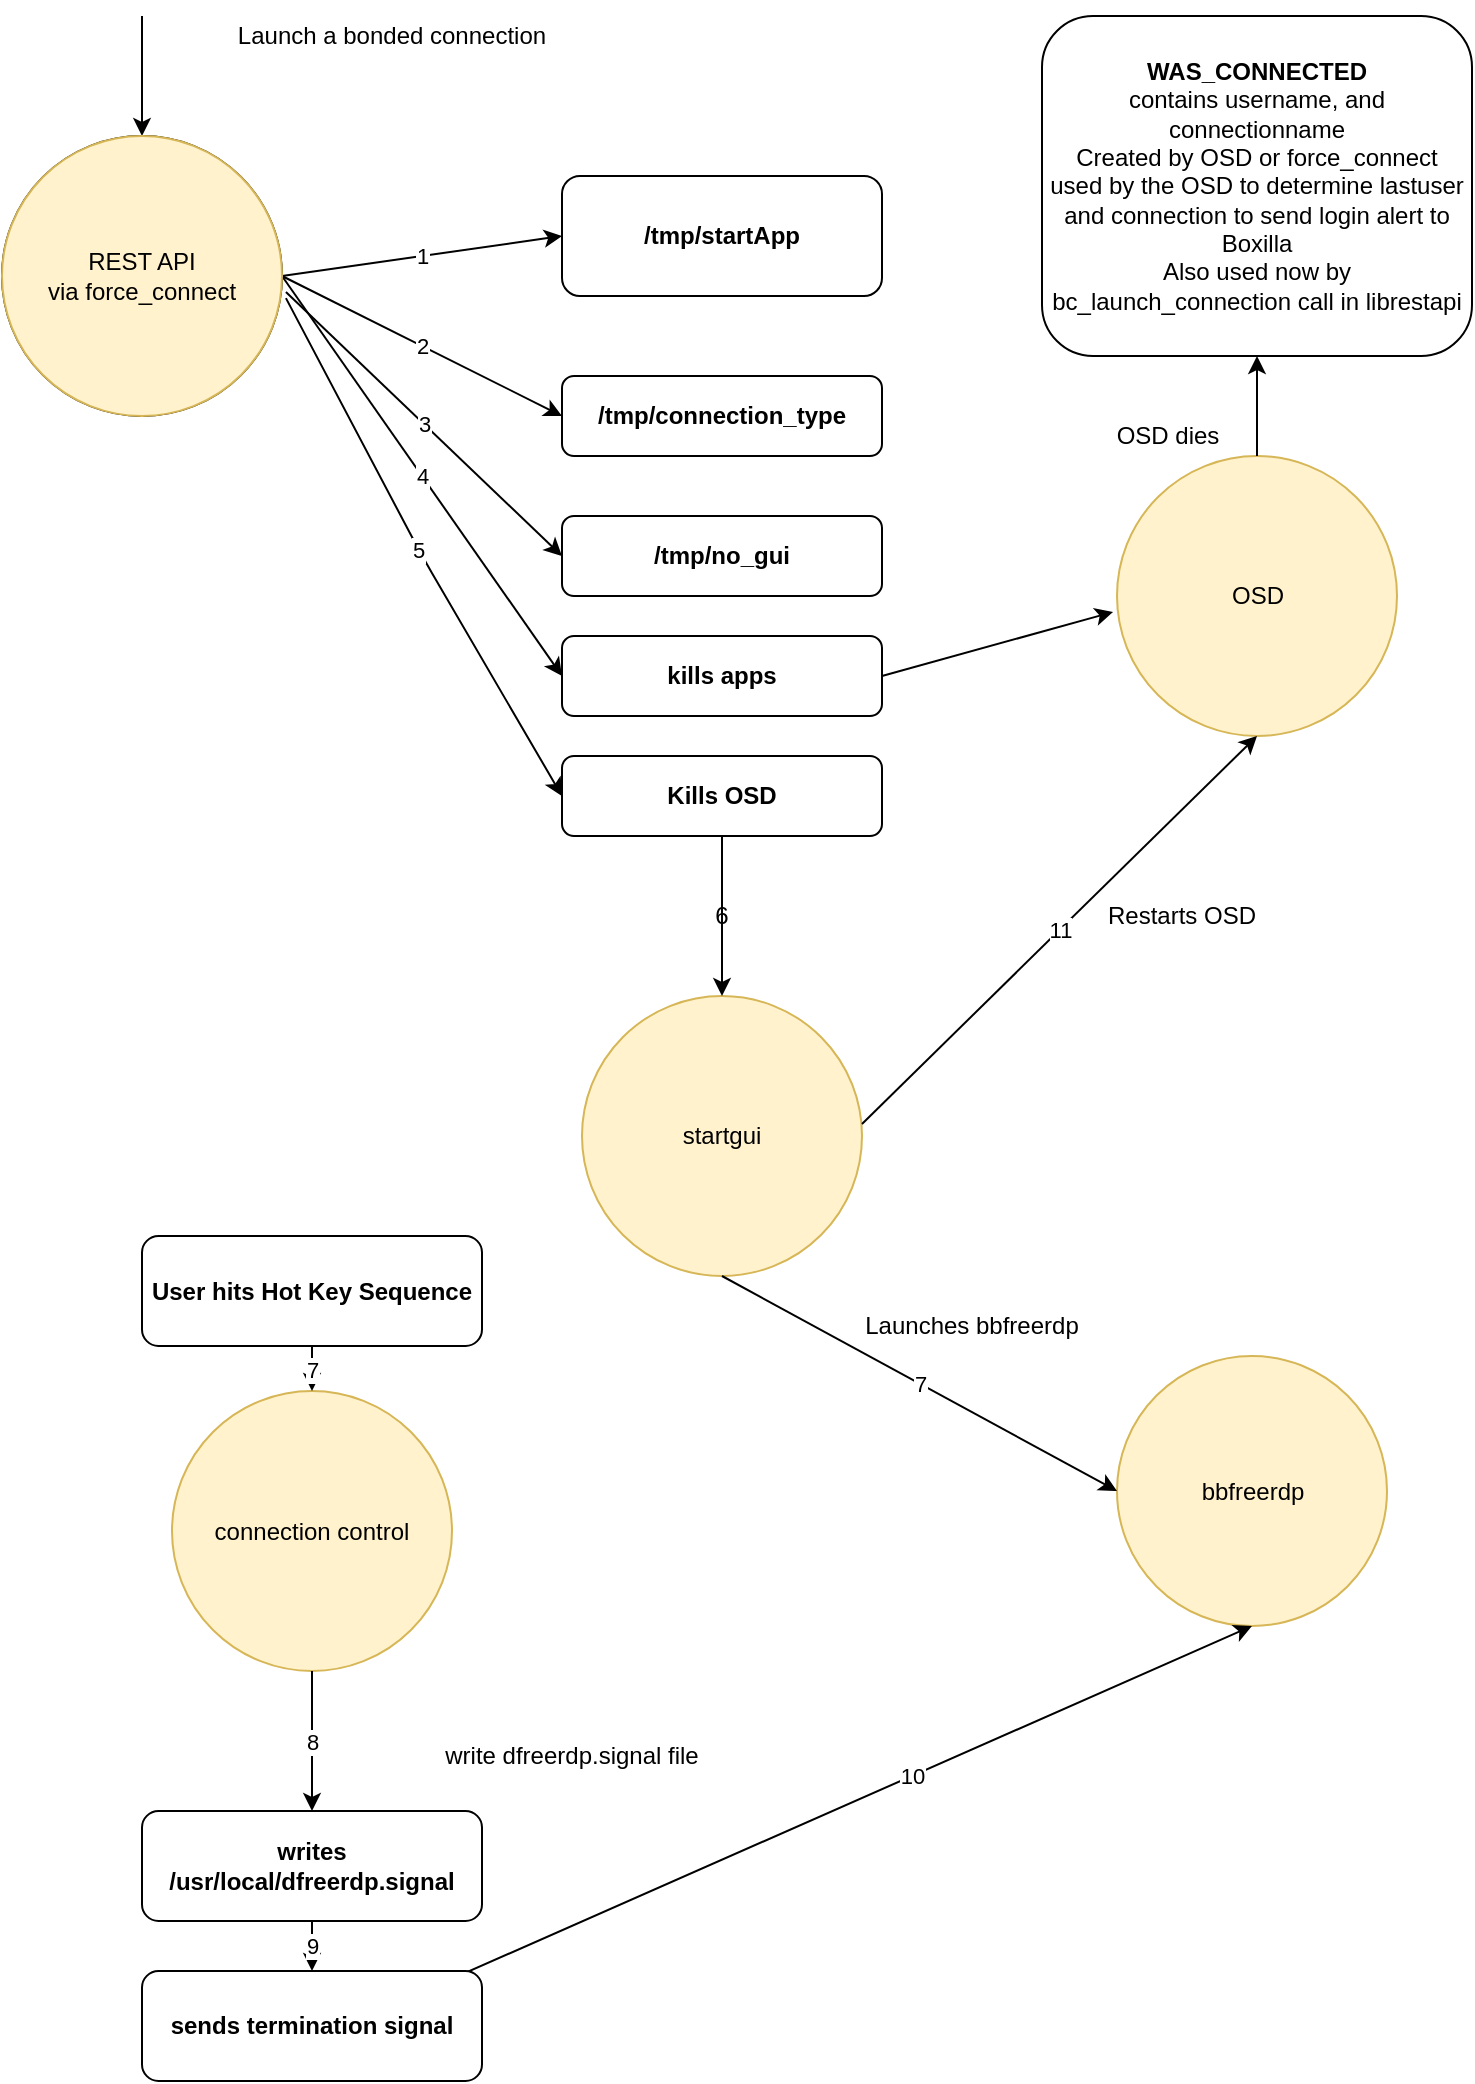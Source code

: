 <mxfile version="13.9.9" type="device"><diagram id="X28Qd1dq4g8rn_oE60Aq" name="Page-1"><mxGraphModel dx="1551" dy="1380" grid="1" gridSize="10" guides="1" tooltips="1" connect="1" arrows="1" fold="1" page="1" pageScale="1" pageWidth="827" pageHeight="1169" math="0" shadow="0"><root><mxCell id="0"/><mxCell id="1" parent="0"/><mxCell id="LIoYu5u3yqScaRy6AQJt-1" value="connection control" style="ellipse;whiteSpace=wrap;html=1;aspect=fixed;fillColor=#fff2cc;strokeColor=#d6b656;" parent="1" vertex="1"><mxGeometry x="105" y="697.5" width="140" height="140" as="geometry"/></mxCell><mxCell id="LIoYu5u3yqScaRy6AQJt-2" value="bbfreerdp" style="ellipse;whiteSpace=wrap;html=1;aspect=fixed;fillColor=#fff2cc;strokeColor=#d6b656;" parent="1" vertex="1"><mxGeometry x="577.5" y="680" width="135" height="135" as="geometry"/></mxCell><mxCell id="LIoYu5u3yqScaRy6AQJt-3" value="startgui" style="ellipse;whiteSpace=wrap;html=1;aspect=fixed;fillColor=#fff2cc;strokeColor=#d6b656;" parent="1" vertex="1"><mxGeometry x="310" y="500" width="140" height="140" as="geometry"/></mxCell><mxCell id="LIoYu5u3yqScaRy6AQJt-4" value="OSD" style="ellipse;whiteSpace=wrap;html=1;aspect=fixed;fillColor=#fff2cc;strokeColor=#d6b656;" parent="1" vertex="1"><mxGeometry x="577.5" y="230" width="140" height="140" as="geometry"/></mxCell><mxCell id="LIoYu5u3yqScaRy6AQJt-5" value="&lt;b&gt;writes /usr/local/dfreerdp.signal&lt;/b&gt;" style="rounded=1;whiteSpace=wrap;html=1;" parent="1" vertex="1"><mxGeometry x="90" y="907.5" width="170" height="55" as="geometry"/></mxCell><mxCell id="LIoYu5u3yqScaRy6AQJt-6" value="&lt;b&gt;/tmp/connection_type&lt;/b&gt;" style="rounded=1;whiteSpace=wrap;html=1;" parent="1" vertex="1"><mxGeometry x="300" y="190" width="160" height="40" as="geometry"/></mxCell><mxCell id="LIoYu5u3yqScaRy6AQJt-10" style="edgeStyle=orthogonalEdgeStyle;rounded=0;orthogonalLoop=1;jettySize=auto;html=1;entryX=0.5;entryY=0;entryDx=0;entryDy=0;" parent="1" target="LIoYu5u3yqScaRy6AQJt-7" edge="1"><mxGeometry relative="1" as="geometry"><mxPoint x="160" y="50" as="targetPoint"/><mxPoint x="90" y="10" as="sourcePoint"/><Array as="points"><mxPoint x="90" y="10"/></Array></mxGeometry></mxCell><mxCell id="LIoYu5u3yqScaRy6AQJt-7" value="REST API&lt;br&gt;via force_connect" style="ellipse;whiteSpace=wrap;html=1;aspect=fixed;" parent="1" vertex="1"><mxGeometry x="20" y="70" width="140" height="140" as="geometry"/></mxCell><mxCell id="LIoYu5u3yqScaRy6AQJt-8" value="&lt;b&gt;WAS_CONNECTED&lt;/b&gt;&lt;br&gt;contains username, and connectionname&lt;br&gt;Created by OSD or force_connect&lt;br&gt;used by the OSD to determine lastuser and connection to send login alert to Boxilla&lt;br&gt;Also used now by bc_launch_connection call in librestapi" style="rounded=1;whiteSpace=wrap;html=1;" parent="1" vertex="1"><mxGeometry x="540" y="10" width="215" height="170" as="geometry"/></mxCell><mxCell id="LIoYu5u3yqScaRy6AQJt-9" value="1" style="endArrow=classic;html=1;exitX=1;exitY=0.5;exitDx=0;exitDy=0;entryX=0;entryY=0.5;entryDx=0;entryDy=0;" parent="1" source="LIoYu5u3yqScaRy6AQJt-7" target="LIoYu5u3yqScaRy6AQJt-12" edge="1"><mxGeometry width="50" height="50" relative="1" as="geometry"><mxPoint x="390" y="450" as="sourcePoint"/><mxPoint x="440" y="400" as="targetPoint"/></mxGeometry></mxCell><mxCell id="LIoYu5u3yqScaRy6AQJt-11" value="Launch a bonded connection&lt;br&gt;" style="text;html=1;strokeColor=none;fillColor=none;align=center;verticalAlign=middle;whiteSpace=wrap;rounded=0;" parent="1" vertex="1"><mxGeometry x="100" y="10" width="230" height="20" as="geometry"/></mxCell><mxCell id="LIoYu5u3yqScaRy6AQJt-12" value="&lt;b&gt;/tmp/startApp&lt;/b&gt;" style="rounded=1;whiteSpace=wrap;html=1;" parent="1" vertex="1"><mxGeometry x="300" y="90" width="160" height="60" as="geometry"/></mxCell><mxCell id="LIoYu5u3yqScaRy6AQJt-14" value="2" style="endArrow=classic;html=1;exitX=1;exitY=0.5;exitDx=0;exitDy=0;entryX=0;entryY=0.5;entryDx=0;entryDy=0;" parent="1" source="LIoYu5u3yqScaRy6AQJt-7" target="LIoYu5u3yqScaRy6AQJt-6" edge="1"><mxGeometry width="50" height="50" relative="1" as="geometry"><mxPoint x="390" y="430" as="sourcePoint"/><mxPoint x="440" y="380" as="targetPoint"/></mxGeometry></mxCell><mxCell id="LIoYu5u3yqScaRy6AQJt-16" value="&lt;b&gt;/tmp/no_gui&lt;/b&gt;" style="rounded=1;whiteSpace=wrap;html=1;" parent="1" vertex="1"><mxGeometry x="300" y="260" width="160" height="40" as="geometry"/></mxCell><mxCell id="LIoYu5u3yqScaRy6AQJt-19" value="3" style="endArrow=classic;html=1;exitX=1.014;exitY=0.557;exitDx=0;exitDy=0;exitPerimeter=0;entryX=0;entryY=0.5;entryDx=0;entryDy=0;" parent="1" source="LIoYu5u3yqScaRy6AQJt-7" target="LIoYu5u3yqScaRy6AQJt-16" edge="1"><mxGeometry width="50" height="50" relative="1" as="geometry"><mxPoint x="390" y="410" as="sourcePoint"/><mxPoint x="440" y="360" as="targetPoint"/></mxGeometry></mxCell><mxCell id="LIoYu5u3yqScaRy6AQJt-21" value="&lt;b&gt;kills apps&lt;/b&gt;" style="rounded=1;whiteSpace=wrap;html=1;" parent="1" vertex="1"><mxGeometry x="300" y="320" width="160" height="40" as="geometry"/></mxCell><mxCell id="LIoYu5u3yqScaRy6AQJt-22" value="&lt;b&gt;Kills OSD&lt;/b&gt;" style="rounded=1;whiteSpace=wrap;html=1;" parent="1" vertex="1"><mxGeometry x="300" y="380" width="160" height="40" as="geometry"/></mxCell><mxCell id="LIoYu5u3yqScaRy6AQJt-23" value="4" style="endArrow=classic;html=1;entryX=0;entryY=0.5;entryDx=0;entryDy=0;" parent="1" target="LIoYu5u3yqScaRy6AQJt-21" edge="1"><mxGeometry width="50" height="50" relative="1" as="geometry"><mxPoint x="160" y="140" as="sourcePoint"/><mxPoint x="440" y="360" as="targetPoint"/></mxGeometry></mxCell><mxCell id="LIoYu5u3yqScaRy6AQJt-24" value="5" style="endArrow=classic;html=1;exitX=1.014;exitY=0.579;exitDx=0;exitDy=0;exitPerimeter=0;entryX=0;entryY=0.5;entryDx=0;entryDy=0;" parent="1" source="LIoYu5u3yqScaRy6AQJt-7" target="LIoYu5u3yqScaRy6AQJt-22" edge="1"><mxGeometry width="50" height="50" relative="1" as="geometry"><mxPoint x="390" y="410" as="sourcePoint"/><mxPoint x="440" y="360" as="targetPoint"/><Array as="points"><mxPoint x="230" y="280"/></Array></mxGeometry></mxCell><mxCell id="LIoYu5u3yqScaRy6AQJt-25" value="" style="endArrow=classic;html=1;entryX=0.5;entryY=0;entryDx=0;entryDy=0;exitX=0.5;exitY=1;exitDx=0;exitDy=0;" parent="1" source="LIoYu5u3yqScaRy6AQJt-22" target="LIoYu5u3yqScaRy6AQJt-3" edge="1"><mxGeometry width="50" height="50" relative="1" as="geometry"><mxPoint x="390" y="510" as="sourcePoint"/><mxPoint x="440" y="460" as="targetPoint"/></mxGeometry></mxCell><mxCell id="LIoYu5u3yqScaRy6AQJt-26" value="6" style="text;html=1;strokeColor=none;fillColor=none;align=center;verticalAlign=middle;whiteSpace=wrap;rounded=0;" parent="1" vertex="1"><mxGeometry x="265" y="450" width="230" height="20" as="geometry"/></mxCell><mxCell id="LIoYu5u3yqScaRy6AQJt-27" value="" style="endArrow=classic;html=1;entryX=-0.014;entryY=0.557;entryDx=0;entryDy=0;entryPerimeter=0;exitX=1;exitY=0.5;exitDx=0;exitDy=0;" parent="1" source="LIoYu5u3yqScaRy6AQJt-21" target="LIoYu5u3yqScaRy6AQJt-4" edge="1"><mxGeometry width="50" height="50" relative="1" as="geometry"><mxPoint x="390" y="510" as="sourcePoint"/><mxPoint x="440" y="460" as="targetPoint"/></mxGeometry></mxCell><mxCell id="LIoYu5u3yqScaRy6AQJt-28" value="OSD dies" style="text;html=1;strokeColor=none;fillColor=none;align=center;verticalAlign=middle;whiteSpace=wrap;rounded=0;" parent="1" vertex="1"><mxGeometry x="487.5" y="210" width="230" height="20" as="geometry"/></mxCell><mxCell id="LIoYu5u3yqScaRy6AQJt-29" value="7" style="endArrow=classic;html=1;entryX=0;entryY=0.5;entryDx=0;entryDy=0;exitX=0.5;exitY=1;exitDx=0;exitDy=0;" parent="1" source="LIoYu5u3yqScaRy6AQJt-3" target="LIoYu5u3yqScaRy6AQJt-2" edge="1"><mxGeometry width="50" height="50" relative="1" as="geometry"><mxPoint x="390" y="510" as="sourcePoint"/><mxPoint x="440" y="460" as="targetPoint"/></mxGeometry></mxCell><mxCell id="LIoYu5u3yqScaRy6AQJt-30" value="Launches bbfreerdp" style="text;html=1;strokeColor=none;fillColor=none;align=center;verticalAlign=middle;whiteSpace=wrap;rounded=0;" parent="1" vertex="1"><mxGeometry x="390" y="655" width="230" height="20" as="geometry"/></mxCell><mxCell id="dOjzQkNLul5VYuUXRpAh-1" value="" style="endArrow=classic;html=1;entryX=0.5;entryY=1;entryDx=0;entryDy=0;exitX=0.5;exitY=0;exitDx=0;exitDy=0;" parent="1" source="LIoYu5u3yqScaRy6AQJt-4" target="LIoYu5u3yqScaRy6AQJt-8" edge="1"><mxGeometry width="50" height="50" relative="1" as="geometry"><mxPoint x="390" y="420" as="sourcePoint"/><mxPoint x="440" y="370" as="targetPoint"/></mxGeometry></mxCell><mxCell id="dOjzQkNLul5VYuUXRpAh-2" value="" style="endArrow=classic;html=1;entryX=0.5;entryY=1;entryDx=0;entryDy=0;exitX=0;exitY=0.5;exitDx=0;exitDy=0;" parent="1" source="dOjzQkNLul5VYuUXRpAh-5" target="LIoYu5u3yqScaRy6AQJt-2" edge="1"><mxGeometry width="50" height="50" relative="1" as="geometry"><mxPoint x="450" y="910" as="sourcePoint"/><mxPoint x="440" y="370" as="targetPoint"/><Array as="points"><mxPoint x="230" y="998"/></Array></mxGeometry></mxCell><mxCell id="zJt3a96Q6FXmyyTU2YXc-2" value="10" style="edgeLabel;html=1;align=center;verticalAlign=middle;resizable=0;points=[];" vertex="1" connectable="0" parent="dOjzQkNLul5VYuUXRpAh-2"><mxGeometry x="0.375" relative="1" as="geometry"><mxPoint as="offset"/></mxGeometry></mxCell><mxCell id="dOjzQkNLul5VYuUXRpAh-3" value="8" style="endArrow=classic;html=1;entryX=0.5;entryY=0;entryDx=0;entryDy=0;exitX=0.5;exitY=1;exitDx=0;exitDy=0;" parent="1" source="LIoYu5u3yqScaRy6AQJt-1" target="LIoYu5u3yqScaRy6AQJt-5" edge="1"><mxGeometry width="50" height="50" relative="1" as="geometry"><mxPoint x="25" y="737.5" as="sourcePoint"/><mxPoint x="75" y="687.5" as="targetPoint"/></mxGeometry></mxCell><mxCell id="dOjzQkNLul5VYuUXRpAh-4" value="write dfreerdp.signal file" style="text;html=1;strokeColor=none;fillColor=none;align=center;verticalAlign=middle;whiteSpace=wrap;rounded=0;" parent="1" vertex="1"><mxGeometry x="190" y="870" width="230" height="20" as="geometry"/></mxCell><mxCell id="dOjzQkNLul5VYuUXRpAh-5" value="&lt;b&gt;sends termination signal&lt;/b&gt;" style="rounded=1;whiteSpace=wrap;html=1;" parent="1" vertex="1"><mxGeometry x="90" y="987.5" width="170" height="55" as="geometry"/></mxCell><mxCell id="dOjzQkNLul5VYuUXRpAh-6" value="9" style="endArrow=classic;html=1;entryX=0.5;entryY=0;entryDx=0;entryDy=0;exitX=0.5;exitY=1;exitDx=0;exitDy=0;" parent="1" source="LIoYu5u3yqScaRy6AQJt-5" target="dOjzQkNLul5VYuUXRpAh-5" edge="1"><mxGeometry width="50" height="50" relative="1" as="geometry"><mxPoint x="185" y="847.5" as="sourcePoint"/><mxPoint x="185" y="917.5" as="targetPoint"/></mxGeometry></mxCell><mxCell id="dOjzQkNLul5VYuUXRpAh-7" value="&lt;b&gt;User hits Hot Key Sequence&lt;/b&gt;" style="rounded=1;whiteSpace=wrap;html=1;" parent="1" vertex="1"><mxGeometry x="90" y="620" width="170" height="55" as="geometry"/></mxCell><mxCell id="dOjzQkNLul5VYuUXRpAh-8" value="7" style="endArrow=classic;html=1;entryX=0.5;entryY=0;entryDx=0;entryDy=0;exitX=0.5;exitY=1;exitDx=0;exitDy=0;" parent="1" source="dOjzQkNLul5VYuUXRpAh-7" target="LIoYu5u3yqScaRy6AQJt-1" edge="1"><mxGeometry width="50" height="50" relative="1" as="geometry"><mxPoint x="185" y="847.5" as="sourcePoint"/><mxPoint x="185" y="917.5" as="targetPoint"/></mxGeometry></mxCell><mxCell id="zJt3a96Q6FXmyyTU2YXc-1" value="11" style="endArrow=classic;html=1;exitX=1;exitY=0.457;exitDx=0;exitDy=0;entryX=0.5;entryY=1;entryDx=0;entryDy=0;exitPerimeter=0;" edge="1" parent="1" source="LIoYu5u3yqScaRy6AQJt-3" target="LIoYu5u3yqScaRy6AQJt-4"><mxGeometry width="50" height="50" relative="1" as="geometry"><mxPoint x="390" y="440" as="sourcePoint"/><mxPoint x="440" y="390" as="targetPoint"/></mxGeometry></mxCell><mxCell id="zJt3a96Q6FXmyyTU2YXc-3" value="Restarts OSD" style="text;html=1;strokeColor=none;fillColor=none;align=center;verticalAlign=middle;whiteSpace=wrap;rounded=0;" vertex="1" parent="1"><mxGeometry x="495" y="450" width="230" height="20" as="geometry"/></mxCell><mxCell id="zJt3a96Q6FXmyyTU2YXc-4" value="REST API&lt;br&gt;via force_connect" style="ellipse;whiteSpace=wrap;html=1;aspect=fixed;fillColor=#fff2cc;strokeColor=#d6b656;" vertex="1" parent="1"><mxGeometry x="20" y="70" width="140" height="140" as="geometry"/></mxCell></root></mxGraphModel></diagram></mxfile>